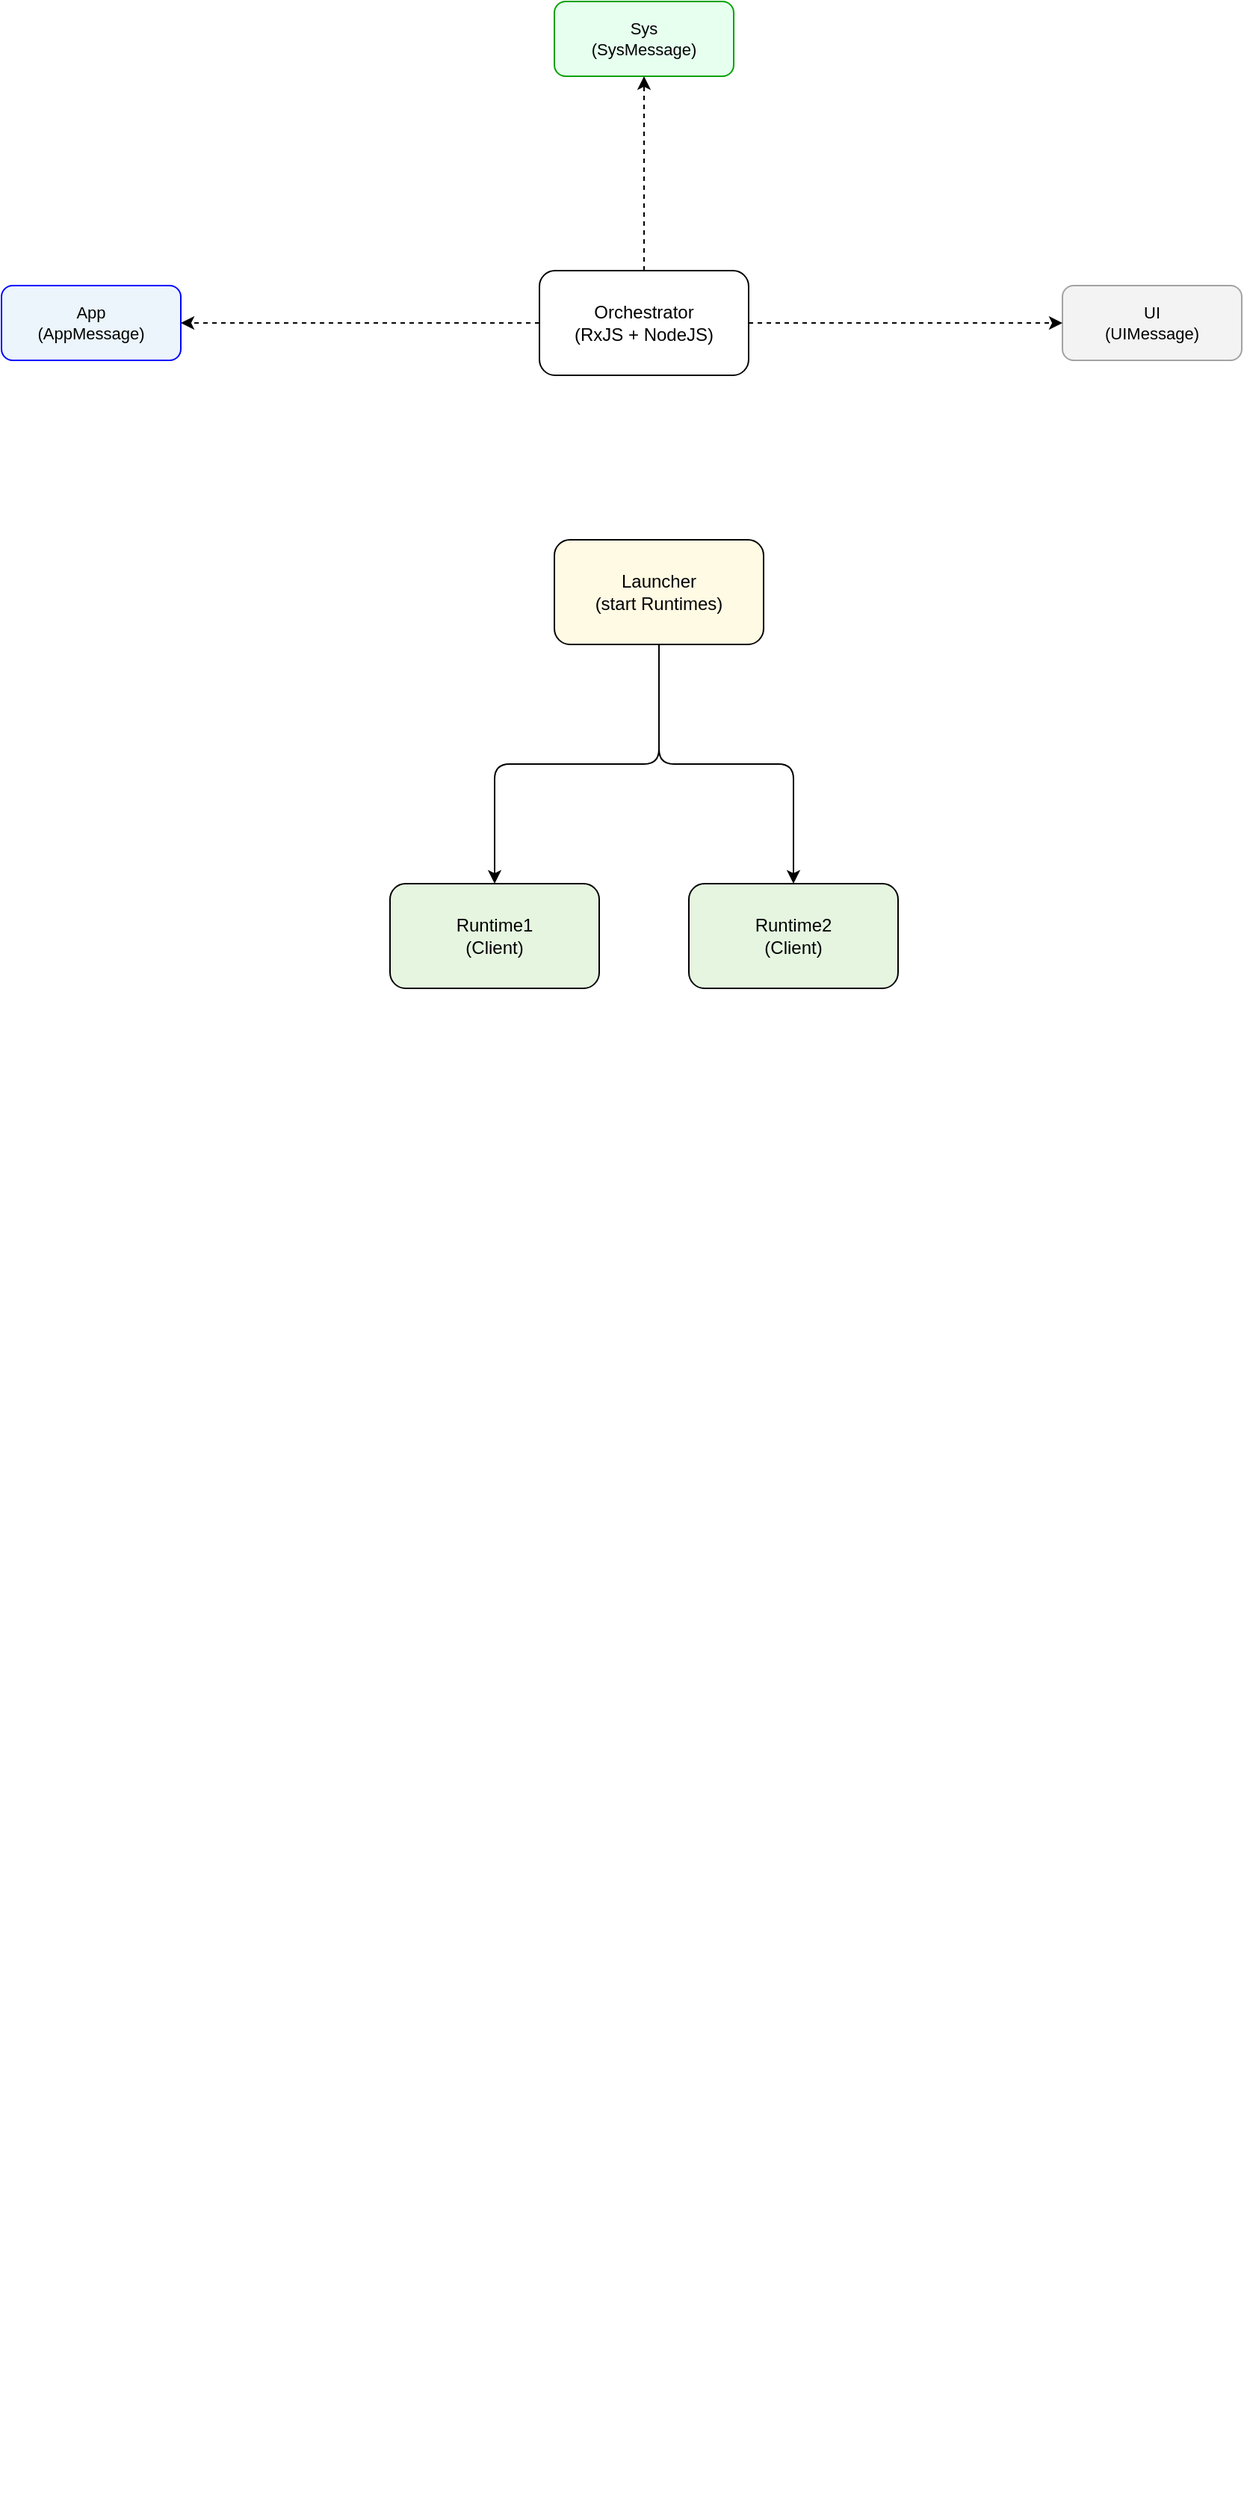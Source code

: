 <mxfile version="28.1.2">
  <diagram name="Page-1" id="nrMDSHrh1mtwg5gxZ5Ba">
    <mxGraphModel dx="1900" dy="833" grid="1" gridSize="10" guides="1" tooltips="1" connect="1" arrows="1" fold="1" page="1" pageScale="1" pageWidth="827" pageHeight="1169" math="0" shadow="0">
      <root>
        <mxCell id="0" />
        <mxCell id="1" parent="0" />
        <mxCell id="iC1rTaQaeNt96tmryydn-1" value="&#xa;  &#xa;    &#xa;      &#xa;        &#xa;        &#xa;&#xa;        &#xa;        &#xa;          &#xa;        &#xa;&#xa;        &#xa;        &#xa;          &#xa;        &#xa;&#xa;        &#xa;          &#xa;        &#xa;&#xa;        &#xa;          &#xa;        &#xa;&#xa;        &#xa;        &#xa;          &#xa;        &#xa;&#xa;        &#xa;        &#xa;          &#xa;        &#xa;&#xa;        &#xa;          &#xa;        &#xa;&#xa;        &#xa;        &#xa;        &#xa;          &#xa;            &#xa;          &#xa;        &#xa;&#xa;        &#xa;          &#xa;            &#xa;          &#xa;        &#xa;&#xa;        &#xa;          &#xa;            &#xa;          &#xa;        &#xa;&#xa;        &#xa;        &#xa;          &#xa;            &#xa;          &#xa;        &#xa;&#xa;        &#xa;          &#xa;            &#xa;          &#xa;        &#xa;&#xa;        &#xa;        &#xa;        &#xa;          &#xa;            &#xa;          &#xa;        &#xa;&#xa;        &#xa;        &#xa;          &#xa;            &#xa;          &#xa;        &#xa;&#xa;        &#xa;        &#xa;          &#xa;            &#xa;          &#xa;        &#xa;      &#xa;    &#xa;  &#xa;" style="text;whiteSpace=wrap;html=1;" vertex="1" parent="1">
          <mxGeometry x="-270" y="370" width="30" height="1410" as="geometry" />
        </mxCell>
        <mxCell id="iC1rTaQaeNt96tmryydn-2" value="Orchestrator&lt;br&gt;(RxJS + NodeJS)" style="rounded=1;whiteSpace=wrap;html=1;fontSize=12;fontColor=#000000;strokeColor=#000000;fillColor=#FFFFFF;" vertex="1" parent="1">
          <mxGeometry x="-190" y="290" width="140" height="70" as="geometry" />
        </mxCell>
        <mxCell id="iC1rTaQaeNt96tmryydn-3" value="App&lt;br&gt;(AppMessage)" style="rounded=1;whiteSpace=wrap;html=1;fontSize=11;fontColor=#000000;strokeColor=#0000FF;fillColor=#EBF5FB;" vertex="1" parent="1">
          <mxGeometry x="-550" y="300" width="120" height="50" as="geometry" />
        </mxCell>
        <mxCell id="iC1rTaQaeNt96tmryydn-4" value="Sys&lt;br&gt;(SysMessage)" style="rounded=1;whiteSpace=wrap;html=1;fontSize=11;fontColor=#000000;strokeColor=#00A200;fillColor=#E6FFEF;" vertex="1" parent="1">
          <mxGeometry x="-180" y="110" width="120" height="50" as="geometry" />
        </mxCell>
        <mxCell id="iC1rTaQaeNt96tmryydn-5" value="UI&lt;br&gt;(UIMessage)" style="rounded=1;whiteSpace=wrap;html=1;fontSize=11;fontColor=#000000;strokeColor=#A2A2A2;fillColor=#F3F3F3;" vertex="1" parent="1">
          <mxGeometry x="160" y="300" width="120" height="50" as="geometry" />
        </mxCell>
        <mxCell id="iC1rTaQaeNt96tmryydn-6" value="Launcher&lt;br&gt;(start Runtimes)" style="rounded=1;whiteSpace=wrap;html=1;fontSize=12;fontColor=#000000;strokeColor=#000000;fillColor=#FFFAE3;" vertex="1" parent="1">
          <mxGeometry x="-180" y="470" width="140" height="70" as="geometry" />
        </mxCell>
        <mxCell id="iC1rTaQaeNt96tmryydn-7" value="Runtime1&lt;br&gt;(Client)" style="rounded=1;whiteSpace=wrap;html=1;fontSize=12;fontColor=#000000;strokeColor=#000000;fillColor=#E5F5E0;" vertex="1" parent="1">
          <mxGeometry x="-290" y="700" width="140" height="70" as="geometry" />
        </mxCell>
        <mxCell id="iC1rTaQaeNt96tmryydn-8" value="Runtime2&lt;br&gt;(Client)" style="rounded=1;whiteSpace=wrap;html=1;fontSize=12;fontColor=#000000;strokeColor=#000000;fillColor=#E5F5E0;" vertex="1" parent="1">
          <mxGeometry x="-90" y="700" width="140" height="70" as="geometry" />
        </mxCell>
        <mxCell id="iC1rTaQaeNt96tmryydn-9" style="edgeStyle=orthogonalEdgeStyle;elbow=horizontal;strokeColor=#000000;dashed=1;" edge="1" parent="1" source="iC1rTaQaeNt96tmryydn-2" target="iC1rTaQaeNt96tmryydn-3">
          <mxGeometry relative="1" as="geometry">
            <mxPoint x="-350" y="360" as="targetPoint" />
          </mxGeometry>
        </mxCell>
        <mxCell id="iC1rTaQaeNt96tmryydn-10" style="edgeStyle=orthogonalEdgeStyle;elbow=horizontal;strokeColor=#000000;dashed=1;" edge="1" parent="1" source="iC1rTaQaeNt96tmryydn-2" target="iC1rTaQaeNt96tmryydn-4">
          <mxGeometry relative="1" as="geometry">
            <mxPoint x="-190" y="360" as="targetPoint" />
          </mxGeometry>
        </mxCell>
        <mxCell id="iC1rTaQaeNt96tmryydn-11" style="edgeStyle=orthogonalEdgeStyle;elbow=horizontal;strokeColor=#000000;dashed=1;" edge="1" parent="1" source="iC1rTaQaeNt96tmryydn-2" target="iC1rTaQaeNt96tmryydn-5">
          <mxGeometry relative="1" as="geometry">
            <mxPoint x="-30" y="360" as="targetPoint" />
          </mxGeometry>
        </mxCell>
        <mxCell id="iC1rTaQaeNt96tmryydn-12" style="edgeStyle=orthogonalEdgeStyle;elbow=horizontal;strokeColor=#000000;" edge="1" parent="1" source="iC1rTaQaeNt96tmryydn-6" target="iC1rTaQaeNt96tmryydn-7">
          <mxGeometry relative="1" as="geometry">
            <mxPoint x="-140" y="540" as="targetPoint" />
          </mxGeometry>
        </mxCell>
        <mxCell id="iC1rTaQaeNt96tmryydn-13" style="edgeStyle=orthogonalEdgeStyle;elbow=horizontal;strokeColor=#000000;" edge="1" parent="1" source="iC1rTaQaeNt96tmryydn-6" target="iC1rTaQaeNt96tmryydn-8">
          <mxGeometry relative="1" as="geometry">
            <mxPoint x="-40" y="540" as="targetPoint" />
          </mxGeometry>
        </mxCell>
      </root>
    </mxGraphModel>
  </diagram>
</mxfile>
